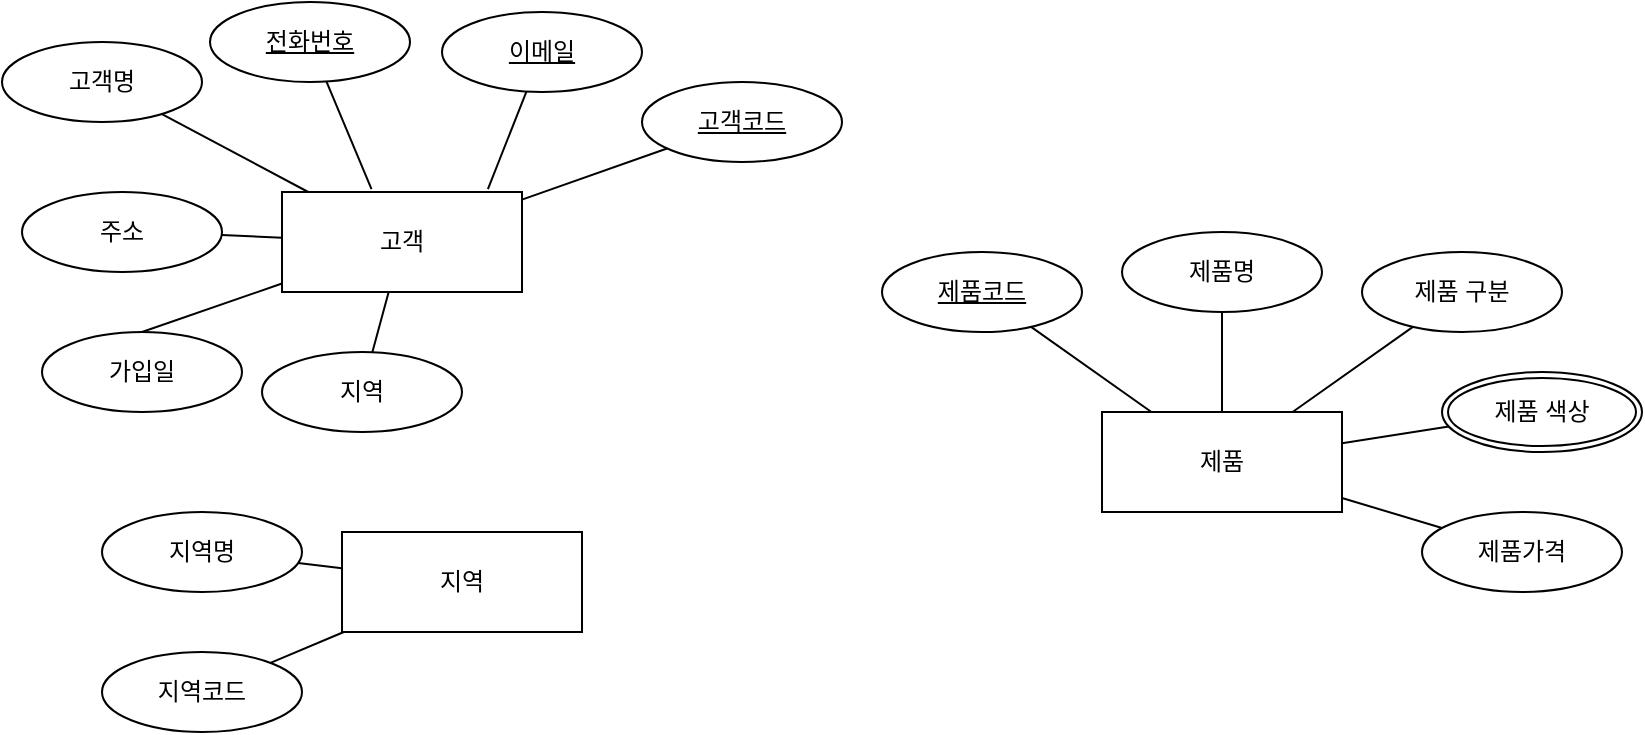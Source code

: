 <mxfile version="24.4.13" type="github">
  <diagram name="페이지-1" id="v-7mwcuy40ui787PgBFt">
    <mxGraphModel dx="989" dy="514" grid="1" gridSize="10" guides="1" tooltips="1" connect="1" arrows="1" fold="1" page="1" pageScale="1" pageWidth="1200" pageHeight="1920" math="0" shadow="0">
      <root>
        <mxCell id="0" />
        <mxCell id="1" parent="0" />
        <mxCell id="UhzemvjQEunhtF-fMPlF-1" value="고객" style="whiteSpace=wrap;html=1;align=center;" vertex="1" parent="1">
          <mxGeometry x="350" y="640" width="120" height="50" as="geometry" />
        </mxCell>
        <mxCell id="UhzemvjQEunhtF-fMPlF-2" value="&lt;u&gt;전화번호&lt;/u&gt;" style="ellipse;whiteSpace=wrap;html=1;align=center;" vertex="1" parent="1">
          <mxGeometry x="314" y="545" width="100" height="40" as="geometry" />
        </mxCell>
        <mxCell id="UhzemvjQEunhtF-fMPlF-3" value="지역" style="ellipse;whiteSpace=wrap;html=1;align=center;" vertex="1" parent="1">
          <mxGeometry x="340" y="720" width="100" height="40" as="geometry" />
        </mxCell>
        <mxCell id="UhzemvjQEunhtF-fMPlF-4" value="&lt;u&gt;고객코드&lt;/u&gt;" style="ellipse;whiteSpace=wrap;html=1;align=center;" vertex="1" parent="1">
          <mxGeometry x="530" y="585" width="100" height="40" as="geometry" />
        </mxCell>
        <mxCell id="UhzemvjQEunhtF-fMPlF-5" value="&lt;u&gt;이메일&lt;/u&gt;" style="ellipse;whiteSpace=wrap;html=1;align=center;" vertex="1" parent="1">
          <mxGeometry x="430" y="550" width="100" height="40" as="geometry" />
        </mxCell>
        <mxCell id="UhzemvjQEunhtF-fMPlF-6" value="고객명" style="ellipse;whiteSpace=wrap;html=1;align=center;" vertex="1" parent="1">
          <mxGeometry x="210" y="565" width="100" height="40" as="geometry" />
        </mxCell>
        <mxCell id="UhzemvjQEunhtF-fMPlF-7" value="주소" style="ellipse;whiteSpace=wrap;html=1;align=center;" vertex="1" parent="1">
          <mxGeometry x="220" y="640" width="100" height="40" as="geometry" />
        </mxCell>
        <mxCell id="UhzemvjQEunhtF-fMPlF-8" value="가입일" style="ellipse;whiteSpace=wrap;html=1;align=center;" vertex="1" parent="1">
          <mxGeometry x="230" y="710" width="100" height="40" as="geometry" />
        </mxCell>
        <mxCell id="UhzemvjQEunhtF-fMPlF-11" value="" style="line;strokeWidth=1;rotatable=0;dashed=0;labelPosition=right;align=left;verticalAlign=middle;spacingTop=0;spacingLeft=6;points=[];portConstraint=eastwest;" vertex="1" parent="1">
          <mxGeometry x="340" y="615" height="5" as="geometry" />
        </mxCell>
        <mxCell id="UhzemvjQEunhtF-fMPlF-14" value="" style="endArrow=none;html=1;rounded=0;" edge="1" parent="1" source="UhzemvjQEunhtF-fMPlF-6" target="UhzemvjQEunhtF-fMPlF-1">
          <mxGeometry relative="1" as="geometry">
            <mxPoint x="410" y="700" as="sourcePoint" />
            <mxPoint x="570" y="700" as="targetPoint" />
          </mxGeometry>
        </mxCell>
        <mxCell id="UhzemvjQEunhtF-fMPlF-15" value="" style="endArrow=none;html=1;rounded=0;entryX=0.858;entryY=-0.029;entryDx=0;entryDy=0;entryPerimeter=0;" edge="1" parent="1" source="UhzemvjQEunhtF-fMPlF-5" target="UhzemvjQEunhtF-fMPlF-1">
          <mxGeometry relative="1" as="geometry">
            <mxPoint x="500" y="620" as="sourcePoint" />
            <mxPoint x="573" y="659" as="targetPoint" />
          </mxGeometry>
        </mxCell>
        <mxCell id="UhzemvjQEunhtF-fMPlF-16" value="" style="endArrow=none;html=1;rounded=0;entryX=0.373;entryY=-0.029;entryDx=0;entryDy=0;entryPerimeter=0;" edge="1" parent="1" source="UhzemvjQEunhtF-fMPlF-2" target="UhzemvjQEunhtF-fMPlF-1">
          <mxGeometry relative="1" as="geometry">
            <mxPoint x="373.5" y="545.5" as="sourcePoint" />
            <mxPoint x="446.5" y="584.5" as="targetPoint" />
          </mxGeometry>
        </mxCell>
        <mxCell id="UhzemvjQEunhtF-fMPlF-17" value="" style="endArrow=none;html=1;rounded=0;" edge="1" parent="1" source="UhzemvjQEunhtF-fMPlF-1" target="UhzemvjQEunhtF-fMPlF-4">
          <mxGeometry relative="1" as="geometry">
            <mxPoint x="470" y="651" as="sourcePoint" />
            <mxPoint x="543" y="690" as="targetPoint" />
          </mxGeometry>
        </mxCell>
        <mxCell id="UhzemvjQEunhtF-fMPlF-18" value="" style="endArrow=none;html=1;rounded=0;" edge="1" parent="1" source="UhzemvjQEunhtF-fMPlF-7" target="UhzemvjQEunhtF-fMPlF-1">
          <mxGeometry relative="1" as="geometry">
            <mxPoint x="330" y="641" as="sourcePoint" />
            <mxPoint x="403" y="680" as="targetPoint" />
          </mxGeometry>
        </mxCell>
        <mxCell id="UhzemvjQEunhtF-fMPlF-19" value="" style="endArrow=none;html=1;rounded=0;exitX=0.5;exitY=0;exitDx=0;exitDy=0;" edge="1" parent="1" source="UhzemvjQEunhtF-fMPlF-8" target="UhzemvjQEunhtF-fMPlF-1">
          <mxGeometry relative="1" as="geometry">
            <mxPoint x="340" y="651" as="sourcePoint" />
            <mxPoint x="413" y="690" as="targetPoint" />
          </mxGeometry>
        </mxCell>
        <mxCell id="UhzemvjQEunhtF-fMPlF-21" value="" style="endArrow=none;html=1;rounded=0;" edge="1" parent="1" source="UhzemvjQEunhtF-fMPlF-3" target="UhzemvjQEunhtF-fMPlF-1">
          <mxGeometry relative="1" as="geometry">
            <mxPoint x="290" y="720" as="sourcePoint" />
            <mxPoint x="360" y="696" as="targetPoint" />
          </mxGeometry>
        </mxCell>
        <mxCell id="UhzemvjQEunhtF-fMPlF-22" value="지역" style="whiteSpace=wrap;html=1;align=center;" vertex="1" parent="1">
          <mxGeometry x="380" y="810" width="120" height="50" as="geometry" />
        </mxCell>
        <mxCell id="UhzemvjQEunhtF-fMPlF-24" value="지역코드" style="ellipse;whiteSpace=wrap;html=1;align=center;" vertex="1" parent="1">
          <mxGeometry x="260" y="870" width="100" height="40" as="geometry" />
        </mxCell>
        <mxCell id="UhzemvjQEunhtF-fMPlF-25" value="지역명" style="ellipse;whiteSpace=wrap;html=1;align=center;" vertex="1" parent="1">
          <mxGeometry x="260" y="800" width="100" height="40" as="geometry" />
        </mxCell>
        <mxCell id="UhzemvjQEunhtF-fMPlF-26" value="" style="endArrow=none;html=1;rounded=0;" edge="1" parent="1" source="UhzemvjQEunhtF-fMPlF-24" target="UhzemvjQEunhtF-fMPlF-22">
          <mxGeometry relative="1" as="geometry">
            <mxPoint x="352" y="870" as="sourcePoint" />
            <mxPoint x="360" y="840" as="targetPoint" />
          </mxGeometry>
        </mxCell>
        <mxCell id="UhzemvjQEunhtF-fMPlF-27" value="" style="endArrow=none;html=1;rounded=0;" edge="1" parent="1" source="UhzemvjQEunhtF-fMPlF-22" target="UhzemvjQEunhtF-fMPlF-25">
          <mxGeometry relative="1" as="geometry">
            <mxPoint x="415" y="740" as="sourcePoint" />
            <mxPoint x="423" y="710" as="targetPoint" />
          </mxGeometry>
        </mxCell>
        <mxCell id="UhzemvjQEunhtF-fMPlF-29" value="제품" style="whiteSpace=wrap;html=1;align=center;" vertex="1" parent="1">
          <mxGeometry x="760" y="750" width="120" height="50" as="geometry" />
        </mxCell>
        <mxCell id="UhzemvjQEunhtF-fMPlF-30" value="&lt;u&gt;제품코드&lt;/u&gt;" style="ellipse;whiteSpace=wrap;html=1;align=center;" vertex="1" parent="1">
          <mxGeometry x="650" y="670" width="100" height="40" as="geometry" />
        </mxCell>
        <mxCell id="UhzemvjQEunhtF-fMPlF-31" value="제품가격" style="ellipse;whiteSpace=wrap;html=1;align=center;" vertex="1" parent="1">
          <mxGeometry x="920" y="800" width="100" height="40" as="geometry" />
        </mxCell>
        <mxCell id="UhzemvjQEunhtF-fMPlF-34" value="제품 구분" style="ellipse;whiteSpace=wrap;html=1;align=center;" vertex="1" parent="1">
          <mxGeometry x="890" y="670" width="100" height="40" as="geometry" />
        </mxCell>
        <mxCell id="UhzemvjQEunhtF-fMPlF-35" value="제품명" style="ellipse;whiteSpace=wrap;html=1;align=center;" vertex="1" parent="1">
          <mxGeometry x="770" y="660" width="100" height="40" as="geometry" />
        </mxCell>
        <mxCell id="UhzemvjQEunhtF-fMPlF-36" value="" style="endArrow=none;html=1;rounded=0;" edge="1" parent="1" source="UhzemvjQEunhtF-fMPlF-30" target="UhzemvjQEunhtF-fMPlF-29">
          <mxGeometry relative="1" as="geometry">
            <mxPoint x="740" y="710" as="sourcePoint" />
            <mxPoint x="813" y="684" as="targetPoint" />
          </mxGeometry>
        </mxCell>
        <mxCell id="UhzemvjQEunhtF-fMPlF-37" value="" style="endArrow=none;html=1;rounded=0;" edge="1" parent="1" source="UhzemvjQEunhtF-fMPlF-34" target="UhzemvjQEunhtF-fMPlF-29">
          <mxGeometry relative="1" as="geometry">
            <mxPoint x="909.5" y="730" as="sourcePoint" />
            <mxPoint x="970.5" y="773" as="targetPoint" />
          </mxGeometry>
        </mxCell>
        <mxCell id="UhzemvjQEunhtF-fMPlF-38" value="" style="endArrow=none;html=1;rounded=0;" edge="1" parent="1" source="UhzemvjQEunhtF-fMPlF-40" target="UhzemvjQEunhtF-fMPlF-29">
          <mxGeometry relative="1" as="geometry">
            <mxPoint x="744" y="727" as="sourcePoint" />
            <mxPoint x="805" y="770" as="targetPoint" />
          </mxGeometry>
        </mxCell>
        <mxCell id="UhzemvjQEunhtF-fMPlF-39" value="" style="endArrow=none;html=1;rounded=0;" edge="1" parent="1" source="UhzemvjQEunhtF-fMPlF-35" target="UhzemvjQEunhtF-fMPlF-29">
          <mxGeometry relative="1" as="geometry">
            <mxPoint x="809" y="690" as="sourcePoint" />
            <mxPoint x="810" y="740" as="targetPoint" />
          </mxGeometry>
        </mxCell>
        <mxCell id="UhzemvjQEunhtF-fMPlF-40" value="제품 색상" style="ellipse;shape=doubleEllipse;margin=3;whiteSpace=wrap;html=1;align=center;" vertex="1" parent="1">
          <mxGeometry x="930" y="730" width="100" height="40" as="geometry" />
        </mxCell>
        <mxCell id="UhzemvjQEunhtF-fMPlF-41" value="" style="endArrow=none;html=1;rounded=0;" edge="1" parent="1" source="UhzemvjQEunhtF-fMPlF-31" target="UhzemvjQEunhtF-fMPlF-29">
          <mxGeometry relative="1" as="geometry">
            <mxPoint x="943" y="767" as="sourcePoint" />
            <mxPoint x="890" y="776" as="targetPoint" />
          </mxGeometry>
        </mxCell>
      </root>
    </mxGraphModel>
  </diagram>
</mxfile>

